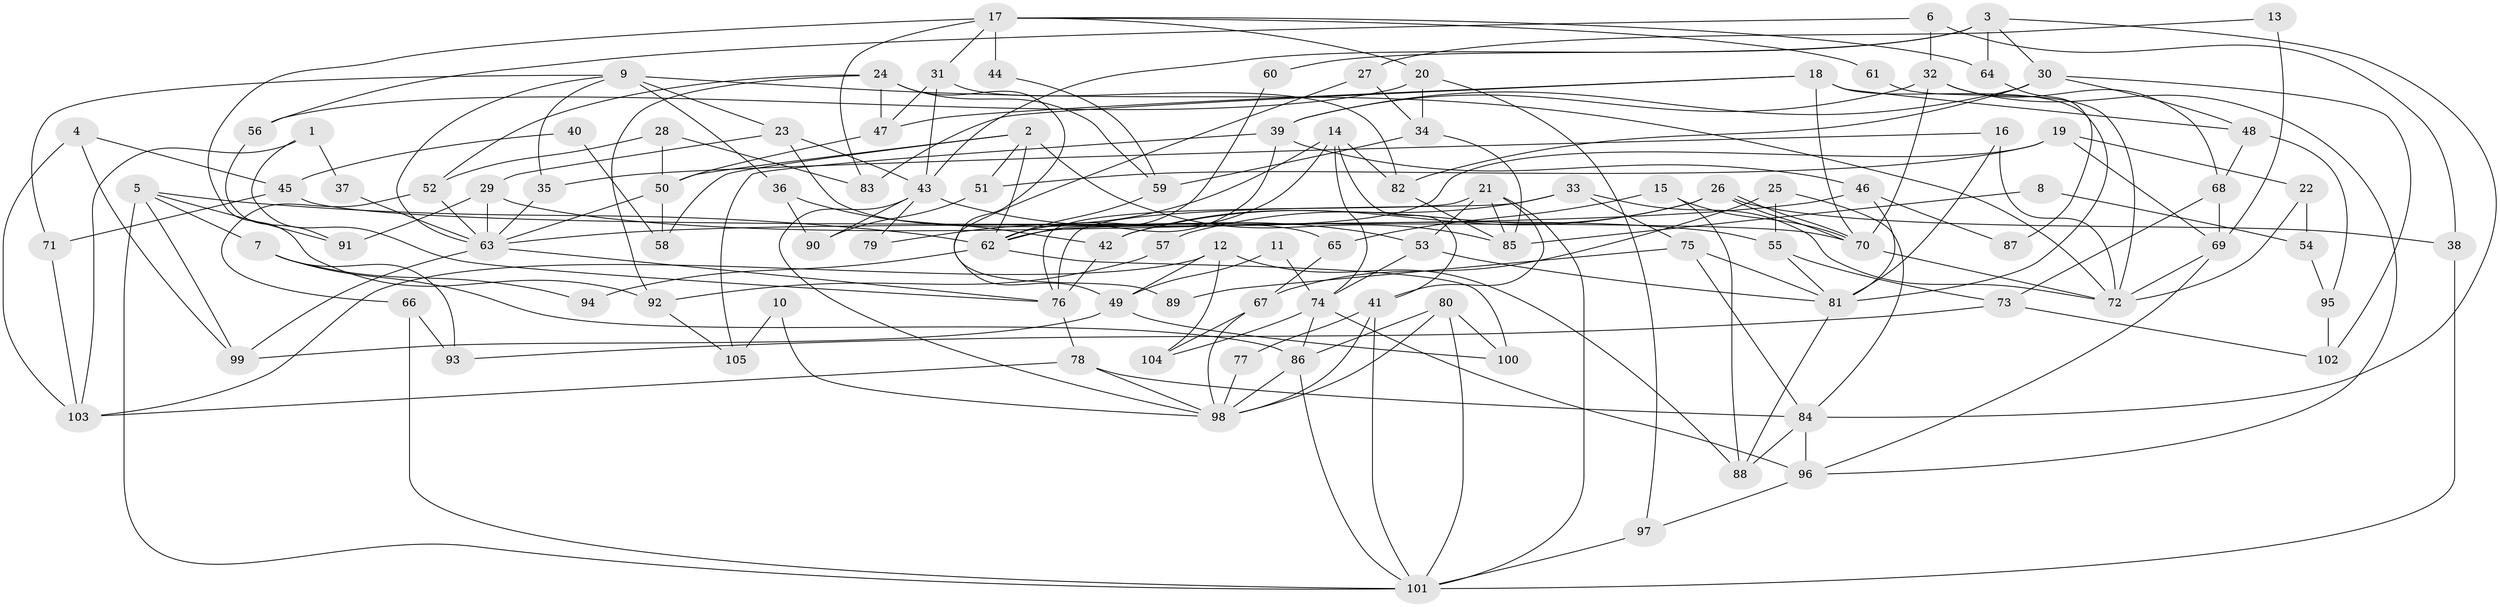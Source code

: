 // coarse degree distribution, {6: 0.057971014492753624, 8: 0.15942028985507245, 3: 0.18840579710144928, 4: 0.2318840579710145, 2: 0.13043478260869565, 12: 0.014492753623188406, 7: 0.07246376811594203, 9: 0.028985507246376812, 5: 0.11594202898550725}
// Generated by graph-tools (version 1.1) at 2025/52/02/27/25 19:52:05]
// undirected, 105 vertices, 210 edges
graph export_dot {
graph [start="1"]
  node [color=gray90,style=filled];
  1;
  2;
  3;
  4;
  5;
  6;
  7;
  8;
  9;
  10;
  11;
  12;
  13;
  14;
  15;
  16;
  17;
  18;
  19;
  20;
  21;
  22;
  23;
  24;
  25;
  26;
  27;
  28;
  29;
  30;
  31;
  32;
  33;
  34;
  35;
  36;
  37;
  38;
  39;
  40;
  41;
  42;
  43;
  44;
  45;
  46;
  47;
  48;
  49;
  50;
  51;
  52;
  53;
  54;
  55;
  56;
  57;
  58;
  59;
  60;
  61;
  62;
  63;
  64;
  65;
  66;
  67;
  68;
  69;
  70;
  71;
  72;
  73;
  74;
  75;
  76;
  77;
  78;
  79;
  80;
  81;
  82;
  83;
  84;
  85;
  86;
  87;
  88;
  89;
  90;
  91;
  92;
  93;
  94;
  95;
  96;
  97;
  98;
  99;
  100;
  101;
  102;
  103;
  104;
  105;
  1 -- 76;
  1 -- 103;
  1 -- 37;
  2 -- 50;
  2 -- 85;
  2 -- 51;
  2 -- 58;
  2 -- 62;
  3 -- 84;
  3 -- 43;
  3 -- 30;
  3 -- 60;
  3 -- 64;
  4 -- 45;
  4 -- 99;
  4 -- 103;
  5 -- 101;
  5 -- 62;
  5 -- 7;
  5 -- 91;
  5 -- 99;
  6 -- 32;
  6 -- 56;
  6 -- 38;
  7 -- 86;
  7 -- 93;
  7 -- 94;
  8 -- 54;
  8 -- 85;
  9 -- 72;
  9 -- 63;
  9 -- 23;
  9 -- 35;
  9 -- 36;
  9 -- 71;
  10 -- 98;
  10 -- 105;
  11 -- 49;
  11 -- 74;
  12 -- 104;
  12 -- 103;
  12 -- 49;
  12 -- 88;
  13 -- 27;
  13 -- 69;
  14 -- 41;
  14 -- 62;
  14 -- 74;
  14 -- 79;
  14 -- 82;
  15 -- 88;
  15 -- 70;
  15 -- 65;
  16 -- 81;
  16 -- 72;
  16 -- 35;
  17 -- 83;
  17 -- 31;
  17 -- 20;
  17 -- 44;
  17 -- 61;
  17 -- 64;
  17 -- 92;
  18 -- 48;
  18 -- 81;
  18 -- 47;
  18 -- 70;
  18 -- 83;
  19 -- 69;
  19 -- 62;
  19 -- 22;
  19 -- 51;
  20 -- 97;
  20 -- 34;
  20 -- 56;
  21 -- 53;
  21 -- 76;
  21 -- 41;
  21 -- 85;
  21 -- 101;
  22 -- 72;
  22 -- 54;
  23 -- 29;
  23 -- 43;
  23 -- 65;
  24 -- 47;
  24 -- 52;
  24 -- 59;
  24 -- 89;
  24 -- 92;
  25 -- 84;
  25 -- 67;
  25 -- 55;
  26 -- 38;
  26 -- 70;
  26 -- 70;
  26 -- 42;
  26 -- 57;
  27 -- 34;
  27 -- 49;
  28 -- 50;
  28 -- 52;
  28 -- 83;
  29 -- 55;
  29 -- 63;
  29 -- 91;
  30 -- 82;
  30 -- 39;
  30 -- 48;
  30 -- 102;
  31 -- 43;
  31 -- 82;
  31 -- 47;
  32 -- 70;
  32 -- 39;
  32 -- 68;
  32 -- 96;
  33 -- 42;
  33 -- 75;
  33 -- 72;
  33 -- 76;
  34 -- 59;
  34 -- 85;
  35 -- 63;
  36 -- 90;
  36 -- 42;
  37 -- 63;
  38 -- 101;
  39 -- 62;
  39 -- 46;
  39 -- 105;
  40 -- 58;
  40 -- 45;
  41 -- 101;
  41 -- 77;
  41 -- 98;
  42 -- 76;
  43 -- 98;
  43 -- 53;
  43 -- 79;
  43 -- 90;
  44 -- 59;
  45 -- 70;
  45 -- 71;
  46 -- 63;
  46 -- 81;
  46 -- 87;
  47 -- 50;
  48 -- 68;
  48 -- 95;
  49 -- 99;
  49 -- 100;
  50 -- 63;
  50 -- 58;
  51 -- 90;
  52 -- 66;
  52 -- 63;
  53 -- 81;
  53 -- 74;
  54 -- 95;
  55 -- 81;
  55 -- 73;
  56 -- 91;
  57 -- 92;
  59 -- 62;
  60 -- 62;
  61 -- 72;
  62 -- 100;
  62 -- 94;
  63 -- 76;
  63 -- 99;
  64 -- 87;
  65 -- 67;
  66 -- 101;
  66 -- 93;
  67 -- 98;
  67 -- 104;
  68 -- 69;
  68 -- 73;
  69 -- 72;
  69 -- 96;
  70 -- 72;
  71 -- 103;
  73 -- 93;
  73 -- 102;
  74 -- 86;
  74 -- 96;
  74 -- 104;
  75 -- 84;
  75 -- 81;
  75 -- 89;
  76 -- 78;
  77 -- 98;
  78 -- 98;
  78 -- 84;
  78 -- 103;
  80 -- 86;
  80 -- 98;
  80 -- 100;
  80 -- 101;
  81 -- 88;
  82 -- 85;
  84 -- 96;
  84 -- 88;
  86 -- 101;
  86 -- 98;
  92 -- 105;
  95 -- 102;
  96 -- 97;
  97 -- 101;
}
